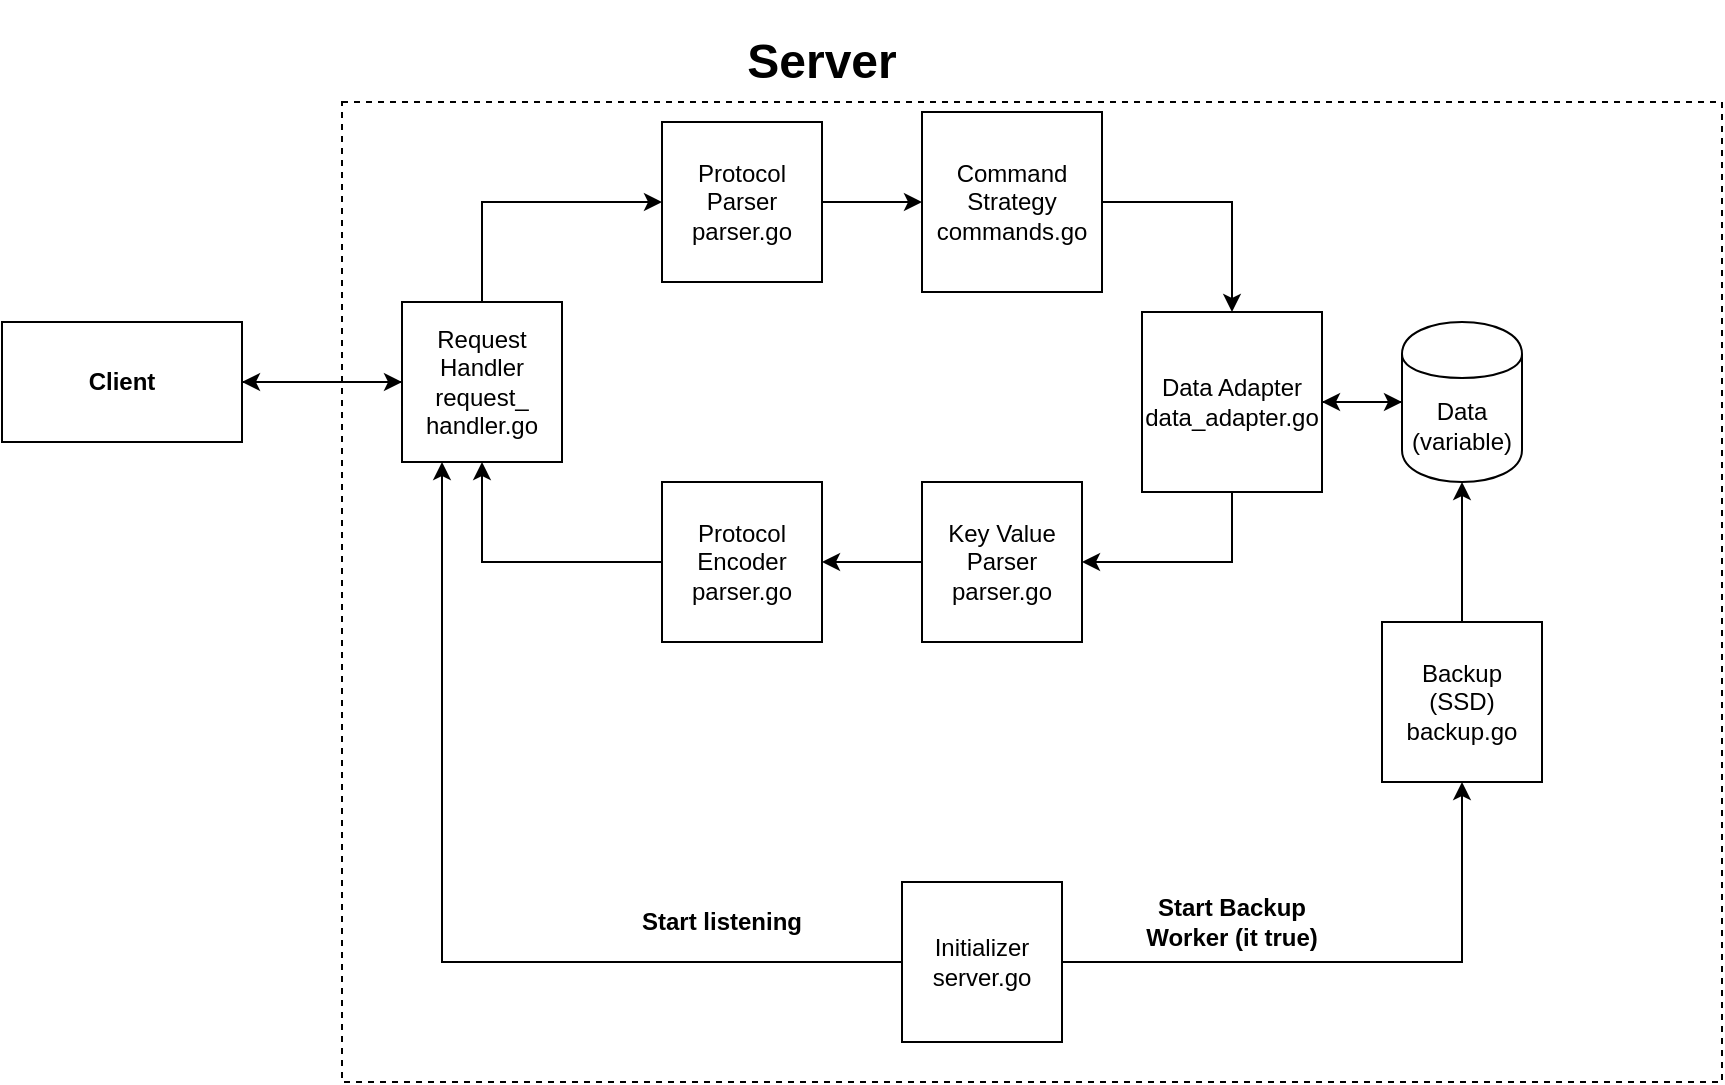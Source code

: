 <mxfile version="13.1.0" type="device"><diagram id="D_oCfM1YRTrh5EWOlh-G" name="Page-1"><mxGraphModel dx="1038" dy="531" grid="1" gridSize="10" guides="1" tooltips="1" connect="1" arrows="1" fold="1" page="1" pageScale="1" pageWidth="850" pageHeight="1100" math="0" shadow="0"><root><mxCell id="0"/><mxCell id="1" parent="0"/><mxCell id="6N7eoi6Sq0LHu0GbbqA4-6" value="" style="rounded=0;whiteSpace=wrap;html=1;dashed=1;fillColor=none;align=center;" parent="1" vertex="1"><mxGeometry x="210" y="70" width="690" height="490" as="geometry"/></mxCell><mxCell id="6N7eoi6Sq0LHu0GbbqA4-16" style="edgeStyle=orthogonalEdgeStyle;rounded=0;orthogonalLoop=1;jettySize=auto;html=1;" parent="1" source="6N7eoi6Sq0LHu0GbbqA4-3" target="6N7eoi6Sq0LHu0GbbqA4-13" edge="1"><mxGeometry relative="1" as="geometry"/></mxCell><mxCell id="6N7eoi6Sq0LHu0GbbqA4-3" value="&lt;b&gt;Client&lt;/b&gt;" style="rounded=0;whiteSpace=wrap;html=1;" parent="1" vertex="1"><mxGeometry x="40" y="180" width="120" height="60" as="geometry"/></mxCell><mxCell id="6N7eoi6Sq0LHu0GbbqA4-7" value="&lt;h1&gt;Server&lt;/h1&gt;" style="text;html=1;strokeColor=none;fillColor=none;align=center;verticalAlign=middle;whiteSpace=wrap;rounded=0;dashed=1;" parent="1" vertex="1"><mxGeometry x="430" y="40" width="40" height="20" as="geometry"/></mxCell><mxCell id="6N7eoi6Sq0LHu0GbbqA4-22" style="edgeStyle=orthogonalEdgeStyle;rounded=0;orthogonalLoop=1;jettySize=auto;html=1;entryX=0;entryY=0.5;entryDx=0;entryDy=0;" parent="1" source="6N7eoi6Sq0LHu0GbbqA4-12" target="6N7eoi6Sq0LHu0GbbqA4-15" edge="1"><mxGeometry relative="1" as="geometry"/></mxCell><mxCell id="6N7eoi6Sq0LHu0GbbqA4-12" value="Protocol Parser&lt;br&gt;parser.go" style="whiteSpace=wrap;html=1;aspect=fixed;fillColor=#ffffff;" parent="1" vertex="1"><mxGeometry x="370" y="80" width="80" height="80" as="geometry"/></mxCell><mxCell id="6N7eoi6Sq0LHu0GbbqA4-17" style="edgeStyle=orthogonalEdgeStyle;rounded=0;orthogonalLoop=1;jettySize=auto;html=1;" parent="1" source="6N7eoi6Sq0LHu0GbbqA4-13" target="6N7eoi6Sq0LHu0GbbqA4-3" edge="1"><mxGeometry relative="1" as="geometry"/></mxCell><mxCell id="6N7eoi6Sq0LHu0GbbqA4-19" style="edgeStyle=orthogonalEdgeStyle;rounded=0;orthogonalLoop=1;jettySize=auto;html=1;entryX=0;entryY=0.5;entryDx=0;entryDy=0;" parent="1" source="6N7eoi6Sq0LHu0GbbqA4-13" target="6N7eoi6Sq0LHu0GbbqA4-12" edge="1"><mxGeometry relative="1" as="geometry"><Array as="points"><mxPoint x="280" y="120"/><mxPoint x="370" y="120"/></Array></mxGeometry></mxCell><mxCell id="6N7eoi6Sq0LHu0GbbqA4-13" value="&lt;span&gt;Request Handler&lt;br&gt;request_&lt;br&gt;handler.go&lt;br&gt;&lt;/span&gt;" style="whiteSpace=wrap;html=1;aspect=fixed;fillColor=#ffffff;" parent="1" vertex="1"><mxGeometry x="240" y="170" width="80" height="80" as="geometry"/></mxCell><mxCell id="6N7eoi6Sq0LHu0GbbqA4-24" style="edgeStyle=orthogonalEdgeStyle;rounded=0;orthogonalLoop=1;jettySize=auto;html=1;entryX=1;entryY=0.5;entryDx=0;entryDy=0;exitX=0.5;exitY=1;exitDx=0;exitDy=0;" parent="1" source="6N7eoi6Sq0LHu0GbbqA4-14" target="6N7eoi6Sq0LHu0GbbqA4-23" edge="1"><mxGeometry relative="1" as="geometry"/></mxCell><mxCell id="6N7eoi6Sq0LHu0GbbqA4-27" style="edgeStyle=orthogonalEdgeStyle;rounded=0;orthogonalLoop=1;jettySize=auto;html=1;entryX=0;entryY=0.5;entryDx=0;entryDy=0;" parent="1" source="6N7eoi6Sq0LHu0GbbqA4-14" target="6N7eoi6Sq0LHu0GbbqA4-18" edge="1"><mxGeometry relative="1" as="geometry"/></mxCell><mxCell id="6N7eoi6Sq0LHu0GbbqA4-14" value="&lt;span&gt;Data Adapter&lt;br&gt;data_adapter.go&lt;br&gt;&lt;/span&gt;" style="whiteSpace=wrap;html=1;aspect=fixed;fillColor=#ffffff;" parent="1" vertex="1"><mxGeometry x="610" y="175" width="90" height="90" as="geometry"/></mxCell><mxCell id="6N7eoi6Sq0LHu0GbbqA4-26" style="edgeStyle=orthogonalEdgeStyle;rounded=0;orthogonalLoop=1;jettySize=auto;html=1;entryX=0.5;entryY=0;entryDx=0;entryDy=0;" parent="1" source="6N7eoi6Sq0LHu0GbbqA4-15" target="6N7eoi6Sq0LHu0GbbqA4-14" edge="1"><mxGeometry relative="1" as="geometry"/></mxCell><mxCell id="6N7eoi6Sq0LHu0GbbqA4-15" value="Command Strategy&lt;br&gt;commands.go&lt;span&gt;&lt;br&gt;&lt;/span&gt;" style="whiteSpace=wrap;html=1;aspect=fixed;fillColor=#ffffff;" parent="1" vertex="1"><mxGeometry x="500" y="75" width="90" height="90" as="geometry"/></mxCell><mxCell id="6N7eoi6Sq0LHu0GbbqA4-28" style="edgeStyle=orthogonalEdgeStyle;rounded=0;orthogonalLoop=1;jettySize=auto;html=1;" parent="1" source="6N7eoi6Sq0LHu0GbbqA4-18" edge="1"><mxGeometry relative="1" as="geometry"><mxPoint x="700" y="220" as="targetPoint"/></mxGeometry></mxCell><mxCell id="6N7eoi6Sq0LHu0GbbqA4-18" value="Data&lt;br&gt;(variable)" style="shape=cylinder;whiteSpace=wrap;html=1;boundedLbl=1;backgroundOutline=1;fillColor=#ffffff;" parent="1" vertex="1"><mxGeometry x="740" y="180" width="60" height="80" as="geometry"/></mxCell><mxCell id="6N7eoi6Sq0LHu0GbbqA4-21" style="edgeStyle=orthogonalEdgeStyle;rounded=0;orthogonalLoop=1;jettySize=auto;html=1;" parent="1" source="6N7eoi6Sq0LHu0GbbqA4-20" target="6N7eoi6Sq0LHu0GbbqA4-13" edge="1"><mxGeometry relative="1" as="geometry"/></mxCell><mxCell id="6N7eoi6Sq0LHu0GbbqA4-20" value="Protocol Encoder&lt;br&gt;parser.go" style="whiteSpace=wrap;html=1;aspect=fixed;fillColor=#ffffff;" parent="1" vertex="1"><mxGeometry x="370" y="260" width="80" height="80" as="geometry"/></mxCell><mxCell id="6N7eoi6Sq0LHu0GbbqA4-25" style="edgeStyle=orthogonalEdgeStyle;rounded=0;orthogonalLoop=1;jettySize=auto;html=1;entryX=1;entryY=0.5;entryDx=0;entryDy=0;" parent="1" source="6N7eoi6Sq0LHu0GbbqA4-23" target="6N7eoi6Sq0LHu0GbbqA4-20" edge="1"><mxGeometry relative="1" as="geometry"/></mxCell><mxCell id="6N7eoi6Sq0LHu0GbbqA4-23" value="Key Value Parser&lt;br&gt;parser.go" style="whiteSpace=wrap;html=1;aspect=fixed;fillColor=#ffffff;" parent="1" vertex="1"><mxGeometry x="500" y="260" width="80" height="80" as="geometry"/></mxCell><mxCell id="6N7eoi6Sq0LHu0GbbqA4-34" style="edgeStyle=orthogonalEdgeStyle;rounded=0;orthogonalLoop=1;jettySize=auto;html=1;" parent="1" source="6N7eoi6Sq0LHu0GbbqA4-29" target="6N7eoi6Sq0LHu0GbbqA4-13" edge="1"><mxGeometry relative="1" as="geometry"><Array as="points"><mxPoint x="260" y="500"/></Array></mxGeometry></mxCell><mxCell id="6N7eoi6Sq0LHu0GbbqA4-35" style="edgeStyle=orthogonalEdgeStyle;rounded=0;orthogonalLoop=1;jettySize=auto;html=1;exitX=1;exitY=0.5;exitDx=0;exitDy=0;" parent="1" source="6N7eoi6Sq0LHu0GbbqA4-29" target="6N7eoi6Sq0LHu0GbbqA4-32" edge="1"><mxGeometry relative="1" as="geometry"/></mxCell><mxCell id="6N7eoi6Sq0LHu0GbbqA4-29" value="Initializer&lt;br&gt;server.go" style="whiteSpace=wrap;html=1;aspect=fixed;fillColor=#ffffff;" parent="1" vertex="1"><mxGeometry x="490" y="460" width="80" height="80" as="geometry"/></mxCell><mxCell id="6N7eoi6Sq0LHu0GbbqA4-33" style="edgeStyle=orthogonalEdgeStyle;rounded=0;orthogonalLoop=1;jettySize=auto;html=1;entryX=0.5;entryY=1;entryDx=0;entryDy=0;" parent="1" source="6N7eoi6Sq0LHu0GbbqA4-32" target="6N7eoi6Sq0LHu0GbbqA4-18" edge="1"><mxGeometry relative="1" as="geometry"/></mxCell><mxCell id="6N7eoi6Sq0LHu0GbbqA4-32" value="Backup&lt;br&gt;(SSD)&lt;br&gt;backup.go" style="whiteSpace=wrap;html=1;aspect=fixed;fillColor=#ffffff;" parent="1" vertex="1"><mxGeometry x="730" y="330" width="80" height="80" as="geometry"/></mxCell><mxCell id="6N7eoi6Sq0LHu0GbbqA4-40" value="&lt;b&gt;Start Backup Worker (it true)&lt;/b&gt;" style="text;html=1;strokeColor=none;fillColor=none;align=center;verticalAlign=middle;whiteSpace=wrap;rounded=0;" parent="1" vertex="1"><mxGeometry x="600" y="470" width="110" height="20" as="geometry"/></mxCell><mxCell id="6N7eoi6Sq0LHu0GbbqA4-41" value="&lt;b&gt;Start listening&lt;/b&gt;" style="text;html=1;strokeColor=none;fillColor=none;align=center;verticalAlign=middle;whiteSpace=wrap;rounded=0;" parent="1" vertex="1"><mxGeometry x="340" y="470" width="120" height="20" as="geometry"/></mxCell></root></mxGraphModel></diagram></mxfile>